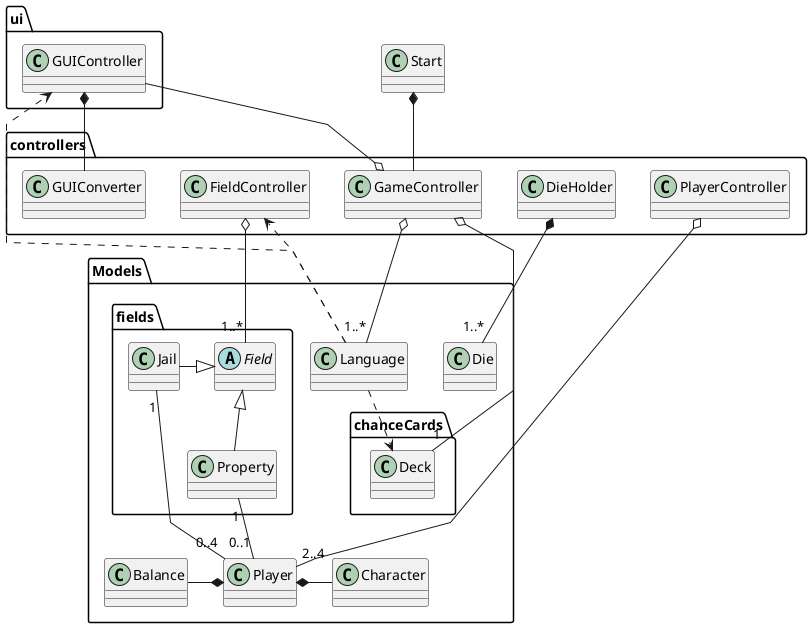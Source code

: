 @startuml
skinparam linetype polyline


package Models{
    class Player
    class Character
    package fields{
        abstract Field
        class Property
        class Jail
        Property -up-|> Field
        Jail -|> Field

    }
    class Balance
    package chanceCards {
        class Deck
    }
    class Die
    class Language

    Player *-left- Balance
    Player *-right- Character
    Property "1" -- "0..1" Player
    Jail "1" - "0..4" Player
}

package controllers {
    class GameController
    class FieldController
    class PlayerController
    class DieHolder
    class GUIConverter
}

package ui {
    class GUIController
}



DieHolder *-- "1..*" Die
PlayerController o- "2..4" Player
FieldController o--- "1..*" Field
GameController o--- "1..*" Language

GameController o-- "1" Deck

GameController o-up- GUIController
GUIController *-down- GUIConverter

Language .---> GUIController
Language .-> Deck
Language .-> FieldController

class Start
GameController -up-* Start

@enduml